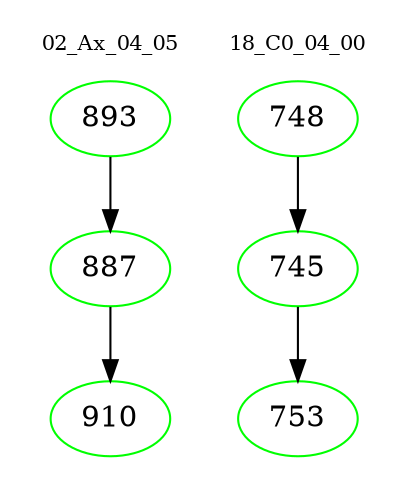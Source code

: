 digraph{
subgraph cluster_0 {
color = white
label = "02_Ax_04_05";
fontsize=10;
T0_893 [label="893", color="green"]
T0_893 -> T0_887 [color="black"]
T0_887 [label="887", color="green"]
T0_887 -> T0_910 [color="black"]
T0_910 [label="910", color="green"]
}
subgraph cluster_1 {
color = white
label = "18_C0_04_00";
fontsize=10;
T1_748 [label="748", color="green"]
T1_748 -> T1_745 [color="black"]
T1_745 [label="745", color="green"]
T1_745 -> T1_753 [color="black"]
T1_753 [label="753", color="green"]
}
}
